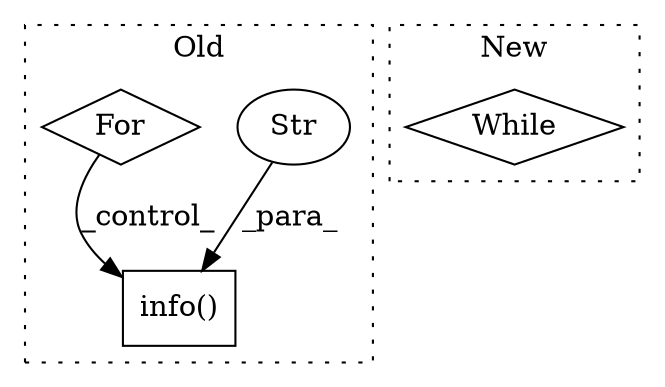 digraph G {
subgraph cluster0 {
1 [label="info()" a="75" s="22949,23138" l="33,18" shape="box"];
3 [label="Str" a="66" s="22982" l="156" shape="ellipse"];
4 [label="For" a="107" s="22578,22610" l="4,14" shape="diamond"];
label = "Old";
style="dotted";
}
subgraph cluster1 {
2 [label="While" a="52" s="24139,24149" l="6,14" shape="diamond"];
label = "New";
style="dotted";
}
3 -> 1 [label="_para_"];
4 -> 1 [label="_control_"];
}